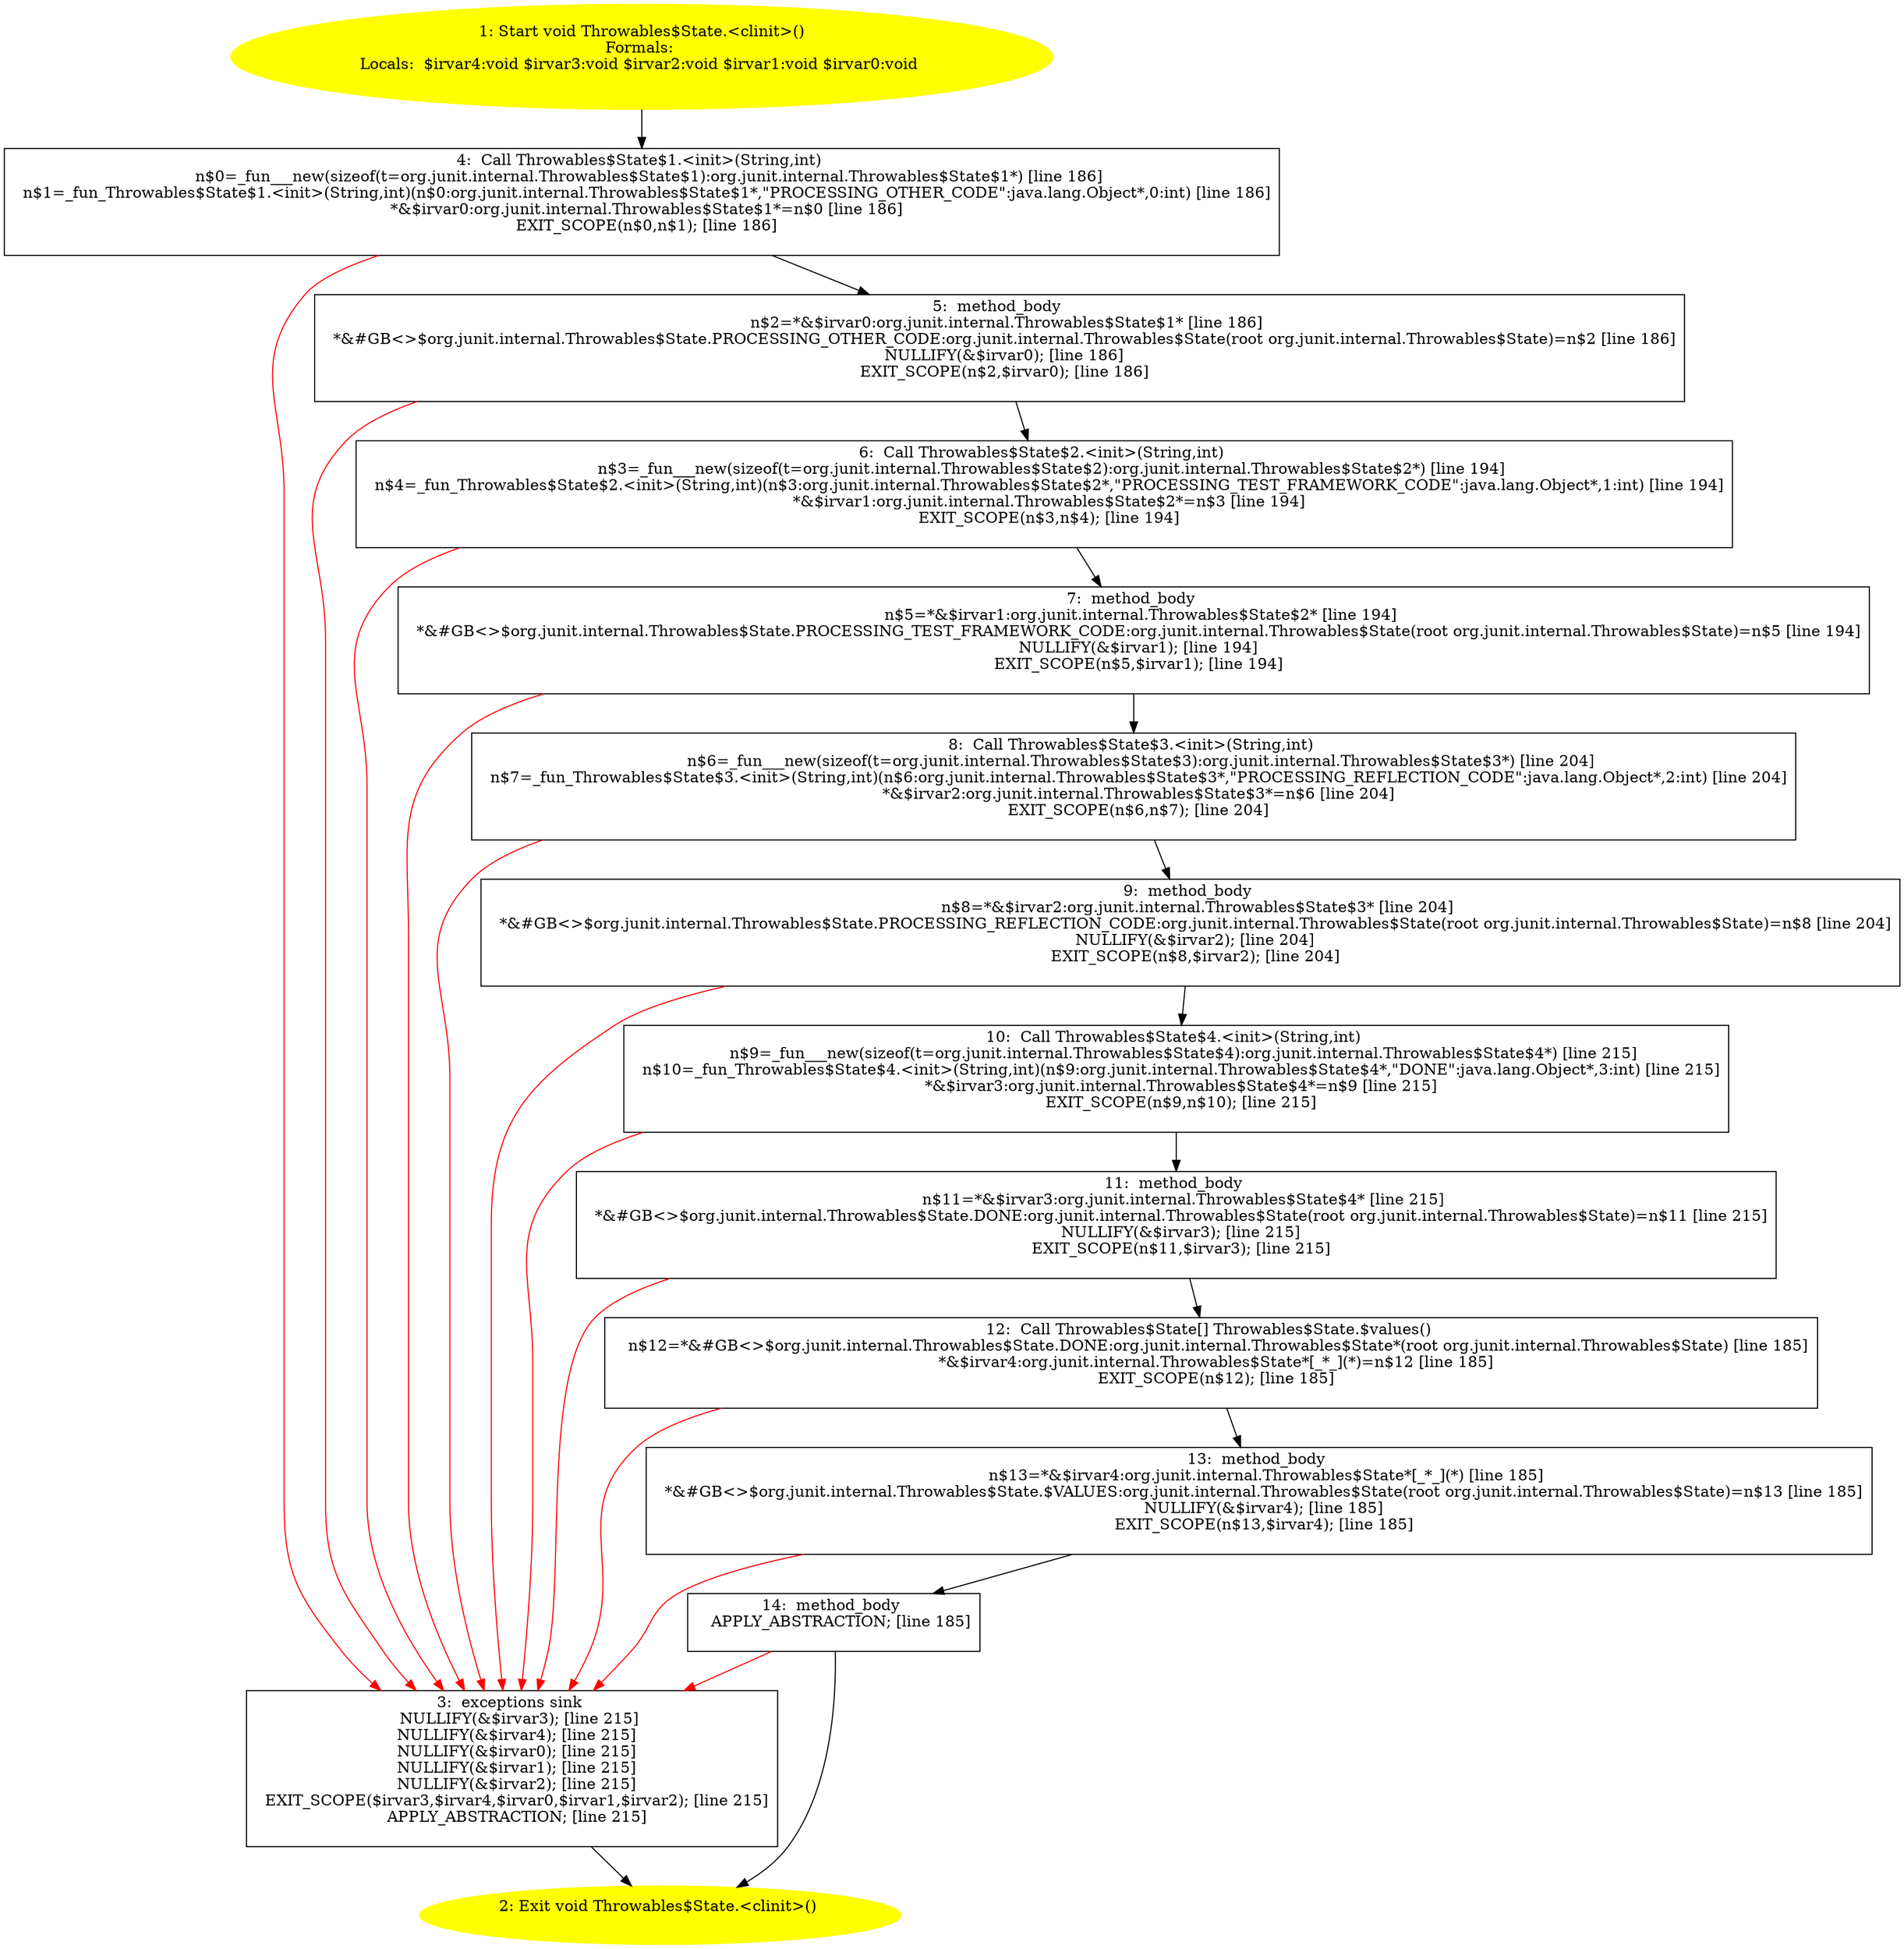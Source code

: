 /* @generated */
digraph cfg {
"org.junit.internal.Throwables$State.<clinit>():void.f4d14bc6fdb137f2c609505c545d84a2_1" [label="1: Start void Throwables$State.<clinit>()\nFormals: \nLocals:  $irvar4:void $irvar3:void $irvar2:void $irvar1:void $irvar0:void \n  " color=yellow style=filled]
	

	 "org.junit.internal.Throwables$State.<clinit>():void.f4d14bc6fdb137f2c609505c545d84a2_1" -> "org.junit.internal.Throwables$State.<clinit>():void.f4d14bc6fdb137f2c609505c545d84a2_4" ;
"org.junit.internal.Throwables$State.<clinit>():void.f4d14bc6fdb137f2c609505c545d84a2_2" [label="2: Exit void Throwables$State.<clinit>() \n  " color=yellow style=filled]
	

"org.junit.internal.Throwables$State.<clinit>():void.f4d14bc6fdb137f2c609505c545d84a2_3" [label="3:  exceptions sink \n   NULLIFY(&$irvar3); [line 215]\n  NULLIFY(&$irvar4); [line 215]\n  NULLIFY(&$irvar0); [line 215]\n  NULLIFY(&$irvar1); [line 215]\n  NULLIFY(&$irvar2); [line 215]\n  EXIT_SCOPE($irvar3,$irvar4,$irvar0,$irvar1,$irvar2); [line 215]\n  APPLY_ABSTRACTION; [line 215]\n " shape="box"]
	

	 "org.junit.internal.Throwables$State.<clinit>():void.f4d14bc6fdb137f2c609505c545d84a2_3" -> "org.junit.internal.Throwables$State.<clinit>():void.f4d14bc6fdb137f2c609505c545d84a2_2" ;
"org.junit.internal.Throwables$State.<clinit>():void.f4d14bc6fdb137f2c609505c545d84a2_4" [label="4:  Call Throwables$State$1.<init>(String,int) \n   n$0=_fun___new(sizeof(t=org.junit.internal.Throwables$State$1):org.junit.internal.Throwables$State$1*) [line 186]\n  n$1=_fun_Throwables$State$1.<init>(String,int)(n$0:org.junit.internal.Throwables$State$1*,\"PROCESSING_OTHER_CODE\":java.lang.Object*,0:int) [line 186]\n  *&$irvar0:org.junit.internal.Throwables$State$1*=n$0 [line 186]\n  EXIT_SCOPE(n$0,n$1); [line 186]\n " shape="box"]
	

	 "org.junit.internal.Throwables$State.<clinit>():void.f4d14bc6fdb137f2c609505c545d84a2_4" -> "org.junit.internal.Throwables$State.<clinit>():void.f4d14bc6fdb137f2c609505c545d84a2_5" ;
	 "org.junit.internal.Throwables$State.<clinit>():void.f4d14bc6fdb137f2c609505c545d84a2_4" -> "org.junit.internal.Throwables$State.<clinit>():void.f4d14bc6fdb137f2c609505c545d84a2_3" [color="red" ];
"org.junit.internal.Throwables$State.<clinit>():void.f4d14bc6fdb137f2c609505c545d84a2_5" [label="5:  method_body \n   n$2=*&$irvar0:org.junit.internal.Throwables$State$1* [line 186]\n  *&#GB<>$org.junit.internal.Throwables$State.PROCESSING_OTHER_CODE:org.junit.internal.Throwables$State(root org.junit.internal.Throwables$State)=n$2 [line 186]\n  NULLIFY(&$irvar0); [line 186]\n  EXIT_SCOPE(n$2,$irvar0); [line 186]\n " shape="box"]
	

	 "org.junit.internal.Throwables$State.<clinit>():void.f4d14bc6fdb137f2c609505c545d84a2_5" -> "org.junit.internal.Throwables$State.<clinit>():void.f4d14bc6fdb137f2c609505c545d84a2_6" ;
	 "org.junit.internal.Throwables$State.<clinit>():void.f4d14bc6fdb137f2c609505c545d84a2_5" -> "org.junit.internal.Throwables$State.<clinit>():void.f4d14bc6fdb137f2c609505c545d84a2_3" [color="red" ];
"org.junit.internal.Throwables$State.<clinit>():void.f4d14bc6fdb137f2c609505c545d84a2_6" [label="6:  Call Throwables$State$2.<init>(String,int) \n   n$3=_fun___new(sizeof(t=org.junit.internal.Throwables$State$2):org.junit.internal.Throwables$State$2*) [line 194]\n  n$4=_fun_Throwables$State$2.<init>(String,int)(n$3:org.junit.internal.Throwables$State$2*,\"PROCESSING_TEST_FRAMEWORK_CODE\":java.lang.Object*,1:int) [line 194]\n  *&$irvar1:org.junit.internal.Throwables$State$2*=n$3 [line 194]\n  EXIT_SCOPE(n$3,n$4); [line 194]\n " shape="box"]
	

	 "org.junit.internal.Throwables$State.<clinit>():void.f4d14bc6fdb137f2c609505c545d84a2_6" -> "org.junit.internal.Throwables$State.<clinit>():void.f4d14bc6fdb137f2c609505c545d84a2_7" ;
	 "org.junit.internal.Throwables$State.<clinit>():void.f4d14bc6fdb137f2c609505c545d84a2_6" -> "org.junit.internal.Throwables$State.<clinit>():void.f4d14bc6fdb137f2c609505c545d84a2_3" [color="red" ];
"org.junit.internal.Throwables$State.<clinit>():void.f4d14bc6fdb137f2c609505c545d84a2_7" [label="7:  method_body \n   n$5=*&$irvar1:org.junit.internal.Throwables$State$2* [line 194]\n  *&#GB<>$org.junit.internal.Throwables$State.PROCESSING_TEST_FRAMEWORK_CODE:org.junit.internal.Throwables$State(root org.junit.internal.Throwables$State)=n$5 [line 194]\n  NULLIFY(&$irvar1); [line 194]\n  EXIT_SCOPE(n$5,$irvar1); [line 194]\n " shape="box"]
	

	 "org.junit.internal.Throwables$State.<clinit>():void.f4d14bc6fdb137f2c609505c545d84a2_7" -> "org.junit.internal.Throwables$State.<clinit>():void.f4d14bc6fdb137f2c609505c545d84a2_8" ;
	 "org.junit.internal.Throwables$State.<clinit>():void.f4d14bc6fdb137f2c609505c545d84a2_7" -> "org.junit.internal.Throwables$State.<clinit>():void.f4d14bc6fdb137f2c609505c545d84a2_3" [color="red" ];
"org.junit.internal.Throwables$State.<clinit>():void.f4d14bc6fdb137f2c609505c545d84a2_8" [label="8:  Call Throwables$State$3.<init>(String,int) \n   n$6=_fun___new(sizeof(t=org.junit.internal.Throwables$State$3):org.junit.internal.Throwables$State$3*) [line 204]\n  n$7=_fun_Throwables$State$3.<init>(String,int)(n$6:org.junit.internal.Throwables$State$3*,\"PROCESSING_REFLECTION_CODE\":java.lang.Object*,2:int) [line 204]\n  *&$irvar2:org.junit.internal.Throwables$State$3*=n$6 [line 204]\n  EXIT_SCOPE(n$6,n$7); [line 204]\n " shape="box"]
	

	 "org.junit.internal.Throwables$State.<clinit>():void.f4d14bc6fdb137f2c609505c545d84a2_8" -> "org.junit.internal.Throwables$State.<clinit>():void.f4d14bc6fdb137f2c609505c545d84a2_9" ;
	 "org.junit.internal.Throwables$State.<clinit>():void.f4d14bc6fdb137f2c609505c545d84a2_8" -> "org.junit.internal.Throwables$State.<clinit>():void.f4d14bc6fdb137f2c609505c545d84a2_3" [color="red" ];
"org.junit.internal.Throwables$State.<clinit>():void.f4d14bc6fdb137f2c609505c545d84a2_9" [label="9:  method_body \n   n$8=*&$irvar2:org.junit.internal.Throwables$State$3* [line 204]\n  *&#GB<>$org.junit.internal.Throwables$State.PROCESSING_REFLECTION_CODE:org.junit.internal.Throwables$State(root org.junit.internal.Throwables$State)=n$8 [line 204]\n  NULLIFY(&$irvar2); [line 204]\n  EXIT_SCOPE(n$8,$irvar2); [line 204]\n " shape="box"]
	

	 "org.junit.internal.Throwables$State.<clinit>():void.f4d14bc6fdb137f2c609505c545d84a2_9" -> "org.junit.internal.Throwables$State.<clinit>():void.f4d14bc6fdb137f2c609505c545d84a2_10" ;
	 "org.junit.internal.Throwables$State.<clinit>():void.f4d14bc6fdb137f2c609505c545d84a2_9" -> "org.junit.internal.Throwables$State.<clinit>():void.f4d14bc6fdb137f2c609505c545d84a2_3" [color="red" ];
"org.junit.internal.Throwables$State.<clinit>():void.f4d14bc6fdb137f2c609505c545d84a2_10" [label="10:  Call Throwables$State$4.<init>(String,int) \n   n$9=_fun___new(sizeof(t=org.junit.internal.Throwables$State$4):org.junit.internal.Throwables$State$4*) [line 215]\n  n$10=_fun_Throwables$State$4.<init>(String,int)(n$9:org.junit.internal.Throwables$State$4*,\"DONE\":java.lang.Object*,3:int) [line 215]\n  *&$irvar3:org.junit.internal.Throwables$State$4*=n$9 [line 215]\n  EXIT_SCOPE(n$9,n$10); [line 215]\n " shape="box"]
	

	 "org.junit.internal.Throwables$State.<clinit>():void.f4d14bc6fdb137f2c609505c545d84a2_10" -> "org.junit.internal.Throwables$State.<clinit>():void.f4d14bc6fdb137f2c609505c545d84a2_11" ;
	 "org.junit.internal.Throwables$State.<clinit>():void.f4d14bc6fdb137f2c609505c545d84a2_10" -> "org.junit.internal.Throwables$State.<clinit>():void.f4d14bc6fdb137f2c609505c545d84a2_3" [color="red" ];
"org.junit.internal.Throwables$State.<clinit>():void.f4d14bc6fdb137f2c609505c545d84a2_11" [label="11:  method_body \n   n$11=*&$irvar3:org.junit.internal.Throwables$State$4* [line 215]\n  *&#GB<>$org.junit.internal.Throwables$State.DONE:org.junit.internal.Throwables$State(root org.junit.internal.Throwables$State)=n$11 [line 215]\n  NULLIFY(&$irvar3); [line 215]\n  EXIT_SCOPE(n$11,$irvar3); [line 215]\n " shape="box"]
	

	 "org.junit.internal.Throwables$State.<clinit>():void.f4d14bc6fdb137f2c609505c545d84a2_11" -> "org.junit.internal.Throwables$State.<clinit>():void.f4d14bc6fdb137f2c609505c545d84a2_12" ;
	 "org.junit.internal.Throwables$State.<clinit>():void.f4d14bc6fdb137f2c609505c545d84a2_11" -> "org.junit.internal.Throwables$State.<clinit>():void.f4d14bc6fdb137f2c609505c545d84a2_3" [color="red" ];
"org.junit.internal.Throwables$State.<clinit>():void.f4d14bc6fdb137f2c609505c545d84a2_12" [label="12:  Call Throwables$State[] Throwables$State.$values() \n   n$12=*&#GB<>$org.junit.internal.Throwables$State.DONE:org.junit.internal.Throwables$State*(root org.junit.internal.Throwables$State) [line 185]\n  *&$irvar4:org.junit.internal.Throwables$State*[_*_](*)=n$12 [line 185]\n  EXIT_SCOPE(n$12); [line 185]\n " shape="box"]
	

	 "org.junit.internal.Throwables$State.<clinit>():void.f4d14bc6fdb137f2c609505c545d84a2_12" -> "org.junit.internal.Throwables$State.<clinit>():void.f4d14bc6fdb137f2c609505c545d84a2_13" ;
	 "org.junit.internal.Throwables$State.<clinit>():void.f4d14bc6fdb137f2c609505c545d84a2_12" -> "org.junit.internal.Throwables$State.<clinit>():void.f4d14bc6fdb137f2c609505c545d84a2_3" [color="red" ];
"org.junit.internal.Throwables$State.<clinit>():void.f4d14bc6fdb137f2c609505c545d84a2_13" [label="13:  method_body \n   n$13=*&$irvar4:org.junit.internal.Throwables$State*[_*_](*) [line 185]\n  *&#GB<>$org.junit.internal.Throwables$State.$VALUES:org.junit.internal.Throwables$State(root org.junit.internal.Throwables$State)=n$13 [line 185]\n  NULLIFY(&$irvar4); [line 185]\n  EXIT_SCOPE(n$13,$irvar4); [line 185]\n " shape="box"]
	

	 "org.junit.internal.Throwables$State.<clinit>():void.f4d14bc6fdb137f2c609505c545d84a2_13" -> "org.junit.internal.Throwables$State.<clinit>():void.f4d14bc6fdb137f2c609505c545d84a2_14" ;
	 "org.junit.internal.Throwables$State.<clinit>():void.f4d14bc6fdb137f2c609505c545d84a2_13" -> "org.junit.internal.Throwables$State.<clinit>():void.f4d14bc6fdb137f2c609505c545d84a2_3" [color="red" ];
"org.junit.internal.Throwables$State.<clinit>():void.f4d14bc6fdb137f2c609505c545d84a2_14" [label="14:  method_body \n   APPLY_ABSTRACTION; [line 185]\n " shape="box"]
	

	 "org.junit.internal.Throwables$State.<clinit>():void.f4d14bc6fdb137f2c609505c545d84a2_14" -> "org.junit.internal.Throwables$State.<clinit>():void.f4d14bc6fdb137f2c609505c545d84a2_2" ;
	 "org.junit.internal.Throwables$State.<clinit>():void.f4d14bc6fdb137f2c609505c545d84a2_14" -> "org.junit.internal.Throwables$State.<clinit>():void.f4d14bc6fdb137f2c609505c545d84a2_3" [color="red" ];
}
